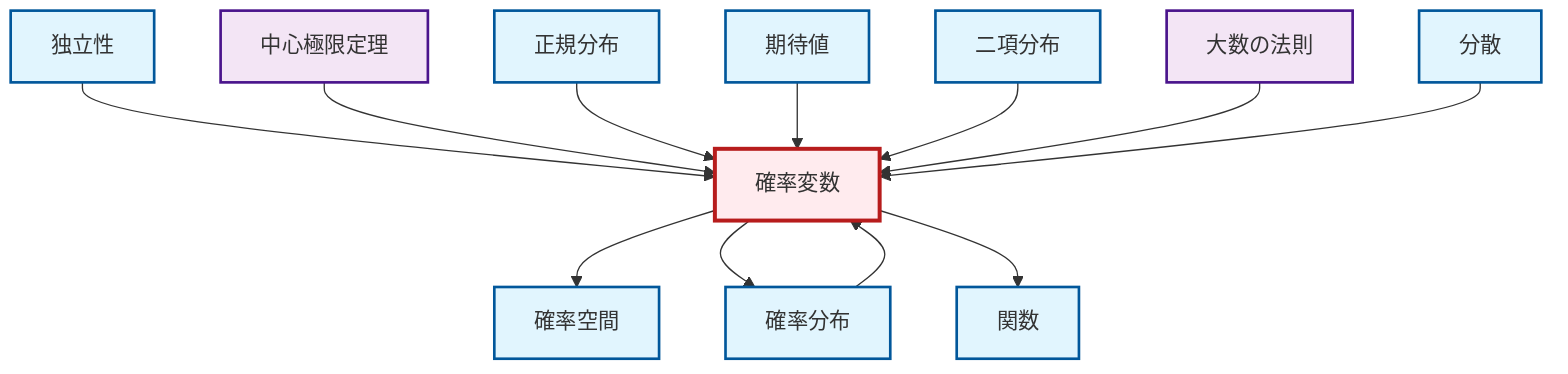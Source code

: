 graph TD
    classDef definition fill:#e1f5fe,stroke:#01579b,stroke-width:2px
    classDef theorem fill:#f3e5f5,stroke:#4a148c,stroke-width:2px
    classDef axiom fill:#fff3e0,stroke:#e65100,stroke-width:2px
    classDef example fill:#e8f5e9,stroke:#1b5e20,stroke-width:2px
    classDef current fill:#ffebee,stroke:#b71c1c,stroke-width:3px
    def-normal-distribution["正規分布"]:::definition
    def-binomial-distribution["二項分布"]:::definition
    def-variance["分散"]:::definition
    def-expectation["期待値"]:::definition
    def-probability-space["確率空間"]:::definition
    thm-central-limit["中心極限定理"]:::theorem
    def-function["関数"]:::definition
    def-independence["独立性"]:::definition
    def-probability-distribution["確率分布"]:::definition
    def-random-variable["確率変数"]:::definition
    thm-law-of-large-numbers["大数の法則"]:::theorem
    def-random-variable --> def-probability-space
    def-independence --> def-random-variable
    thm-central-limit --> def-random-variable
    def-random-variable --> def-probability-distribution
    def-probability-distribution --> def-random-variable
    def-normal-distribution --> def-random-variable
    def-expectation --> def-random-variable
    def-random-variable --> def-function
    def-binomial-distribution --> def-random-variable
    thm-law-of-large-numbers --> def-random-variable
    def-variance --> def-random-variable
    class def-random-variable current